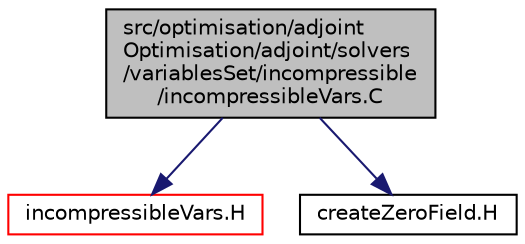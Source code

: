 digraph "src/optimisation/adjointOptimisation/adjoint/solvers/variablesSet/incompressible/incompressibleVars.C"
{
  bgcolor="transparent";
  edge [fontname="Helvetica",fontsize="10",labelfontname="Helvetica",labelfontsize="10"];
  node [fontname="Helvetica",fontsize="10",shape=record];
  Node1 [label="src/optimisation/adjoint\lOptimisation/adjoint/solvers\l/variablesSet/incompressible\l/incompressibleVars.C",height=0.2,width=0.4,color="black", fillcolor="grey75", style="filled" fontcolor="black"];
  Node1 -> Node2 [color="midnightblue",fontsize="10",style="solid",fontname="Helvetica"];
  Node2 [label="incompressibleVars.H",height=0.2,width=0.4,color="red",URL="$incompressibleVars_8H.html"];
  Node1 -> Node3 [color="midnightblue",fontsize="10",style="solid",fontname="Helvetica"];
  Node3 [label="createZeroField.H",height=0.2,width=0.4,color="black",URL="$createZeroField_8H.html"];
}

